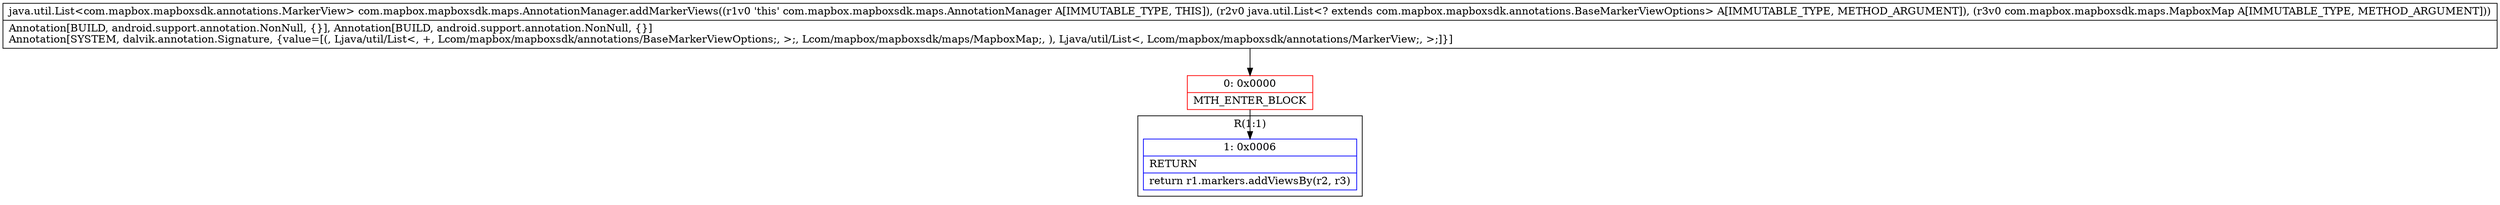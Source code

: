 digraph "CFG forcom.mapbox.mapboxsdk.maps.AnnotationManager.addMarkerViews(Ljava\/util\/List;Lcom\/mapbox\/mapboxsdk\/maps\/MapboxMap;)Ljava\/util\/List;" {
subgraph cluster_Region_1563157408 {
label = "R(1:1)";
node [shape=record,color=blue];
Node_1 [shape=record,label="{1\:\ 0x0006|RETURN\l|return r1.markers.addViewsBy(r2, r3)\l}"];
}
Node_0 [shape=record,color=red,label="{0\:\ 0x0000|MTH_ENTER_BLOCK\l}"];
MethodNode[shape=record,label="{java.util.List\<com.mapbox.mapboxsdk.annotations.MarkerView\> com.mapbox.mapboxsdk.maps.AnnotationManager.addMarkerViews((r1v0 'this' com.mapbox.mapboxsdk.maps.AnnotationManager A[IMMUTABLE_TYPE, THIS]), (r2v0 java.util.List\<? extends com.mapbox.mapboxsdk.annotations.BaseMarkerViewOptions\> A[IMMUTABLE_TYPE, METHOD_ARGUMENT]), (r3v0 com.mapbox.mapboxsdk.maps.MapboxMap A[IMMUTABLE_TYPE, METHOD_ARGUMENT]))  | Annotation[BUILD, android.support.annotation.NonNull, \{\}], Annotation[BUILD, android.support.annotation.NonNull, \{\}]\lAnnotation[SYSTEM, dalvik.annotation.Signature, \{value=[(, Ljava\/util\/List\<, +, Lcom\/mapbox\/mapboxsdk\/annotations\/BaseMarkerViewOptions;, \>;, Lcom\/mapbox\/mapboxsdk\/maps\/MapboxMap;, ), Ljava\/util\/List\<, Lcom\/mapbox\/mapboxsdk\/annotations\/MarkerView;, \>;]\}]\l}"];
MethodNode -> Node_0;
Node_0 -> Node_1;
}

